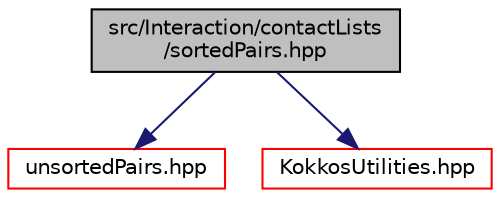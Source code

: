digraph "src/Interaction/contactLists/sortedPairs.hpp"
{
 // LATEX_PDF_SIZE
  edge [fontname="Helvetica",fontsize="10",labelfontname="Helvetica",labelfontsize="10"];
  node [fontname="Helvetica",fontsize="10",shape=record];
  Node1 [label="src/Interaction/contactLists\l/sortedPairs.hpp",height=0.2,width=0.4,color="black", fillcolor="grey75", style="filled", fontcolor="black",tooltip=" "];
  Node1 -> Node2 [color="midnightblue",fontsize="10",style="solid",fontname="Helvetica"];
  Node2 [label="unsortedPairs.hpp",height=0.2,width=0.4,color="red", fillcolor="white", style="filled",URL="$unsortedPairs_8hpp.html",tooltip=" "];
  Node1 -> Node40 [color="midnightblue",fontsize="10",style="solid",fontname="Helvetica"];
  Node40 [label="KokkosUtilities.hpp",height=0.2,width=0.4,color="red", fillcolor="white", style="filled",URL="$KokkosUtilities_8hpp.html",tooltip=" "];
}
